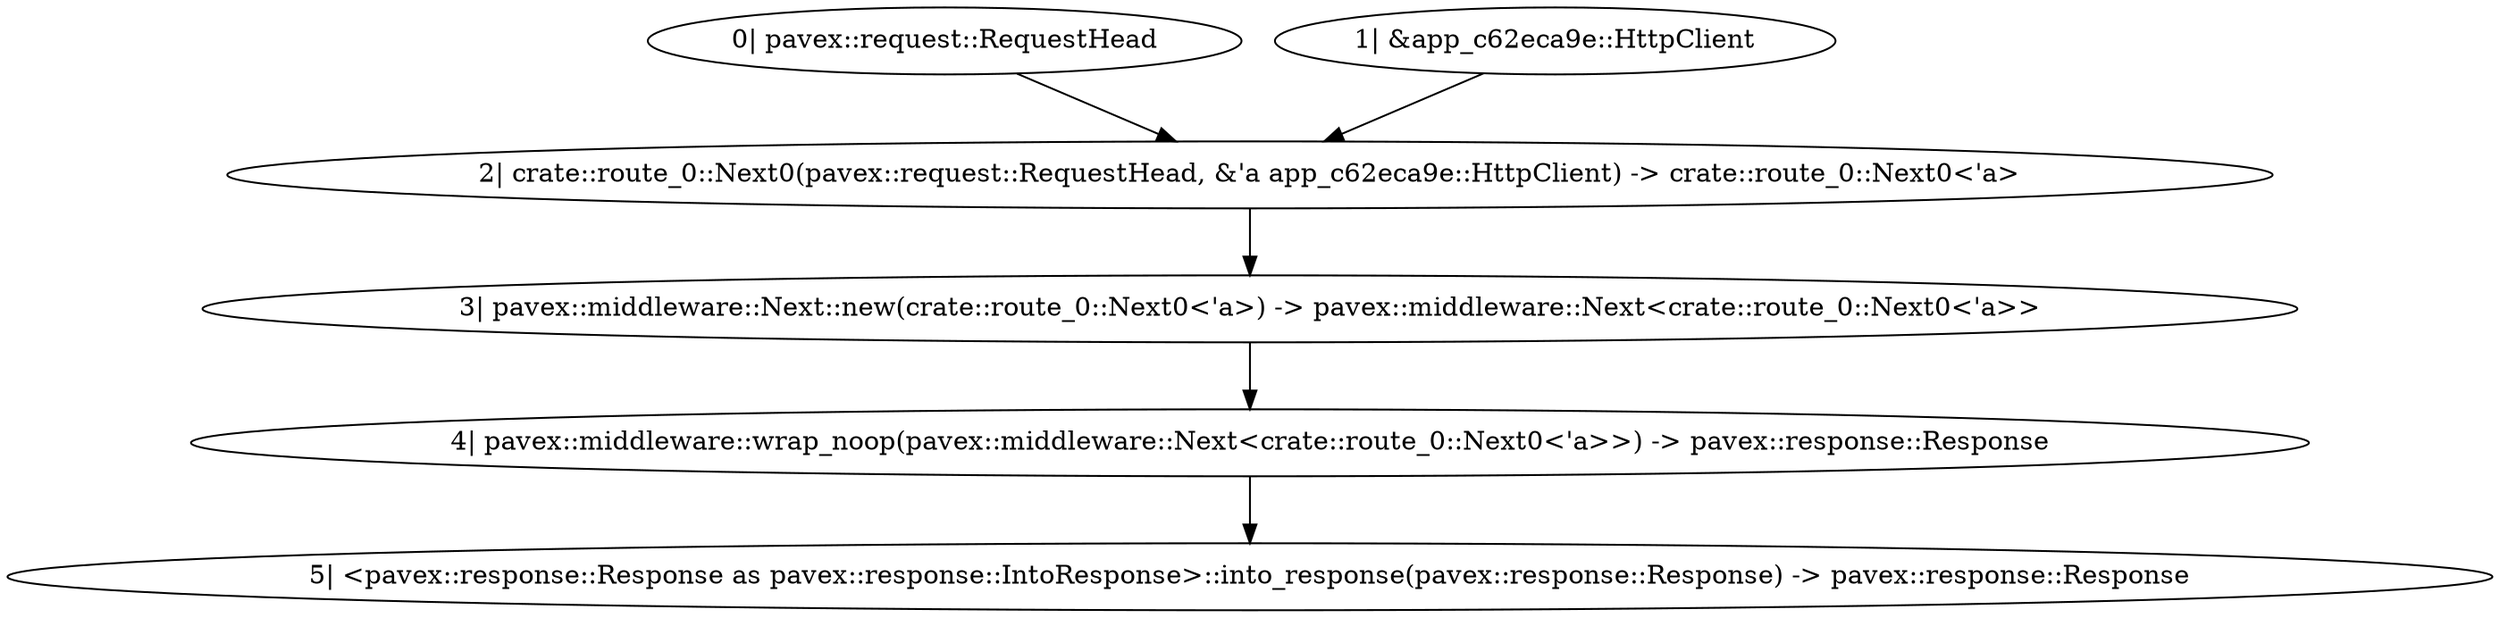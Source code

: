 digraph "GET /home - 0" {
    0 [ label = "0| pavex::request::RequestHead"]
    1 [ label = "1| &app_c62eca9e::HttpClient"]
    2 [ label = "2| crate::route_0::Next0(pavex::request::RequestHead, &'a app_c62eca9e::HttpClient) -> crate::route_0::Next0<'a>"]
    3 [ label = "3| pavex::middleware::Next::new(crate::route_0::Next0<'a>) -> pavex::middleware::Next<crate::route_0::Next0<'a>>"]
    4 [ label = "4| pavex::middleware::wrap_noop(pavex::middleware::Next<crate::route_0::Next0<'a>>) -> pavex::response::Response"]
    5 [ label = "5| <pavex::response::Response as pavex::response::IntoResponse>::into_response(pavex::response::Response) -> pavex::response::Response"]
    3 -> 4 [ ]
    2 -> 3 [ ]
    0 -> 2 [ ]
    4 -> 5 [ ]
    1 -> 2 [ ]
}

digraph "GET /home - 1" {
    0 [ label = "0| app_c62eca9e::logger() -> app_c62eca9e::Logger"]
    1 [ label = "1| pavex::request::RequestHead"]
    2 [ label = "2| app_c62eca9e::extract_path(pavex::request::RequestHead) -> std::path::PathBuf"]
    3 [ label = "3| &app_c62eca9e::HttpClient"]
    4 [ label = "4| app_c62eca9e::stream_file(std::path::PathBuf, app_c62eca9e::Logger, &app_c62eca9e::HttpClient) -> pavex::response::Response"]
    5 [ label = "5| <pavex::response::Response as pavex::response::IntoResponse>::into_response(pavex::response::Response) -> pavex::response::Response"]
    0 -> 4 [ ]
    2 -> 4 [ ]
    1 -> 2 [ ]
    4 -> 5 [ ]
    3 -> 4 [ ]
}

digraph "* * - 0" {
    0 [ label = "0| &pavex::router::AllowedMethods"]
    1 [ label = "1| crate::route_1::Next0(&'a pavex::router::AllowedMethods) -> crate::route_1::Next0<'a>"]
    2 [ label = "2| pavex::middleware::Next::new(crate::route_1::Next0<'a>) -> pavex::middleware::Next<crate::route_1::Next0<'a>>"]
    3 [ label = "3| pavex::middleware::wrap_noop(pavex::middleware::Next<crate::route_1::Next0<'a>>) -> pavex::response::Response"]
    4 [ label = "4| <pavex::response::Response as pavex::response::IntoResponse>::into_response(pavex::response::Response) -> pavex::response::Response"]
    2 -> 3 [ ]
    1 -> 2 [ ]
    3 -> 4 [ ]
    0 -> 1 [ ]
}

digraph "* * - 1" {
    0 [ label = "0| &pavex::router::AllowedMethods"]
    1 [ label = "1| pavex::router::default_fallback(&pavex::router::AllowedMethods) -> pavex::response::Response"]
    2 [ label = "2| <pavex::response::Response as pavex::response::IntoResponse>::into_response(pavex::response::Response) -> pavex::response::Response"]
    1 -> 2 [ ]
    0 -> 1 [ ]
}

digraph app_state {
    0 [ label = "0| app_c62eca9e::Config"]
    1 [ label = "1| app_c62eca9e::http_client(app_c62eca9e::Config) -> app_c62eca9e::HttpClient"]
    2 [ label = "2| crate::ApplicationState(app_c62eca9e::HttpClient) -> crate::ApplicationState"]
    1 -> 2 [ ]
    0 -> 1 [ ]
}
